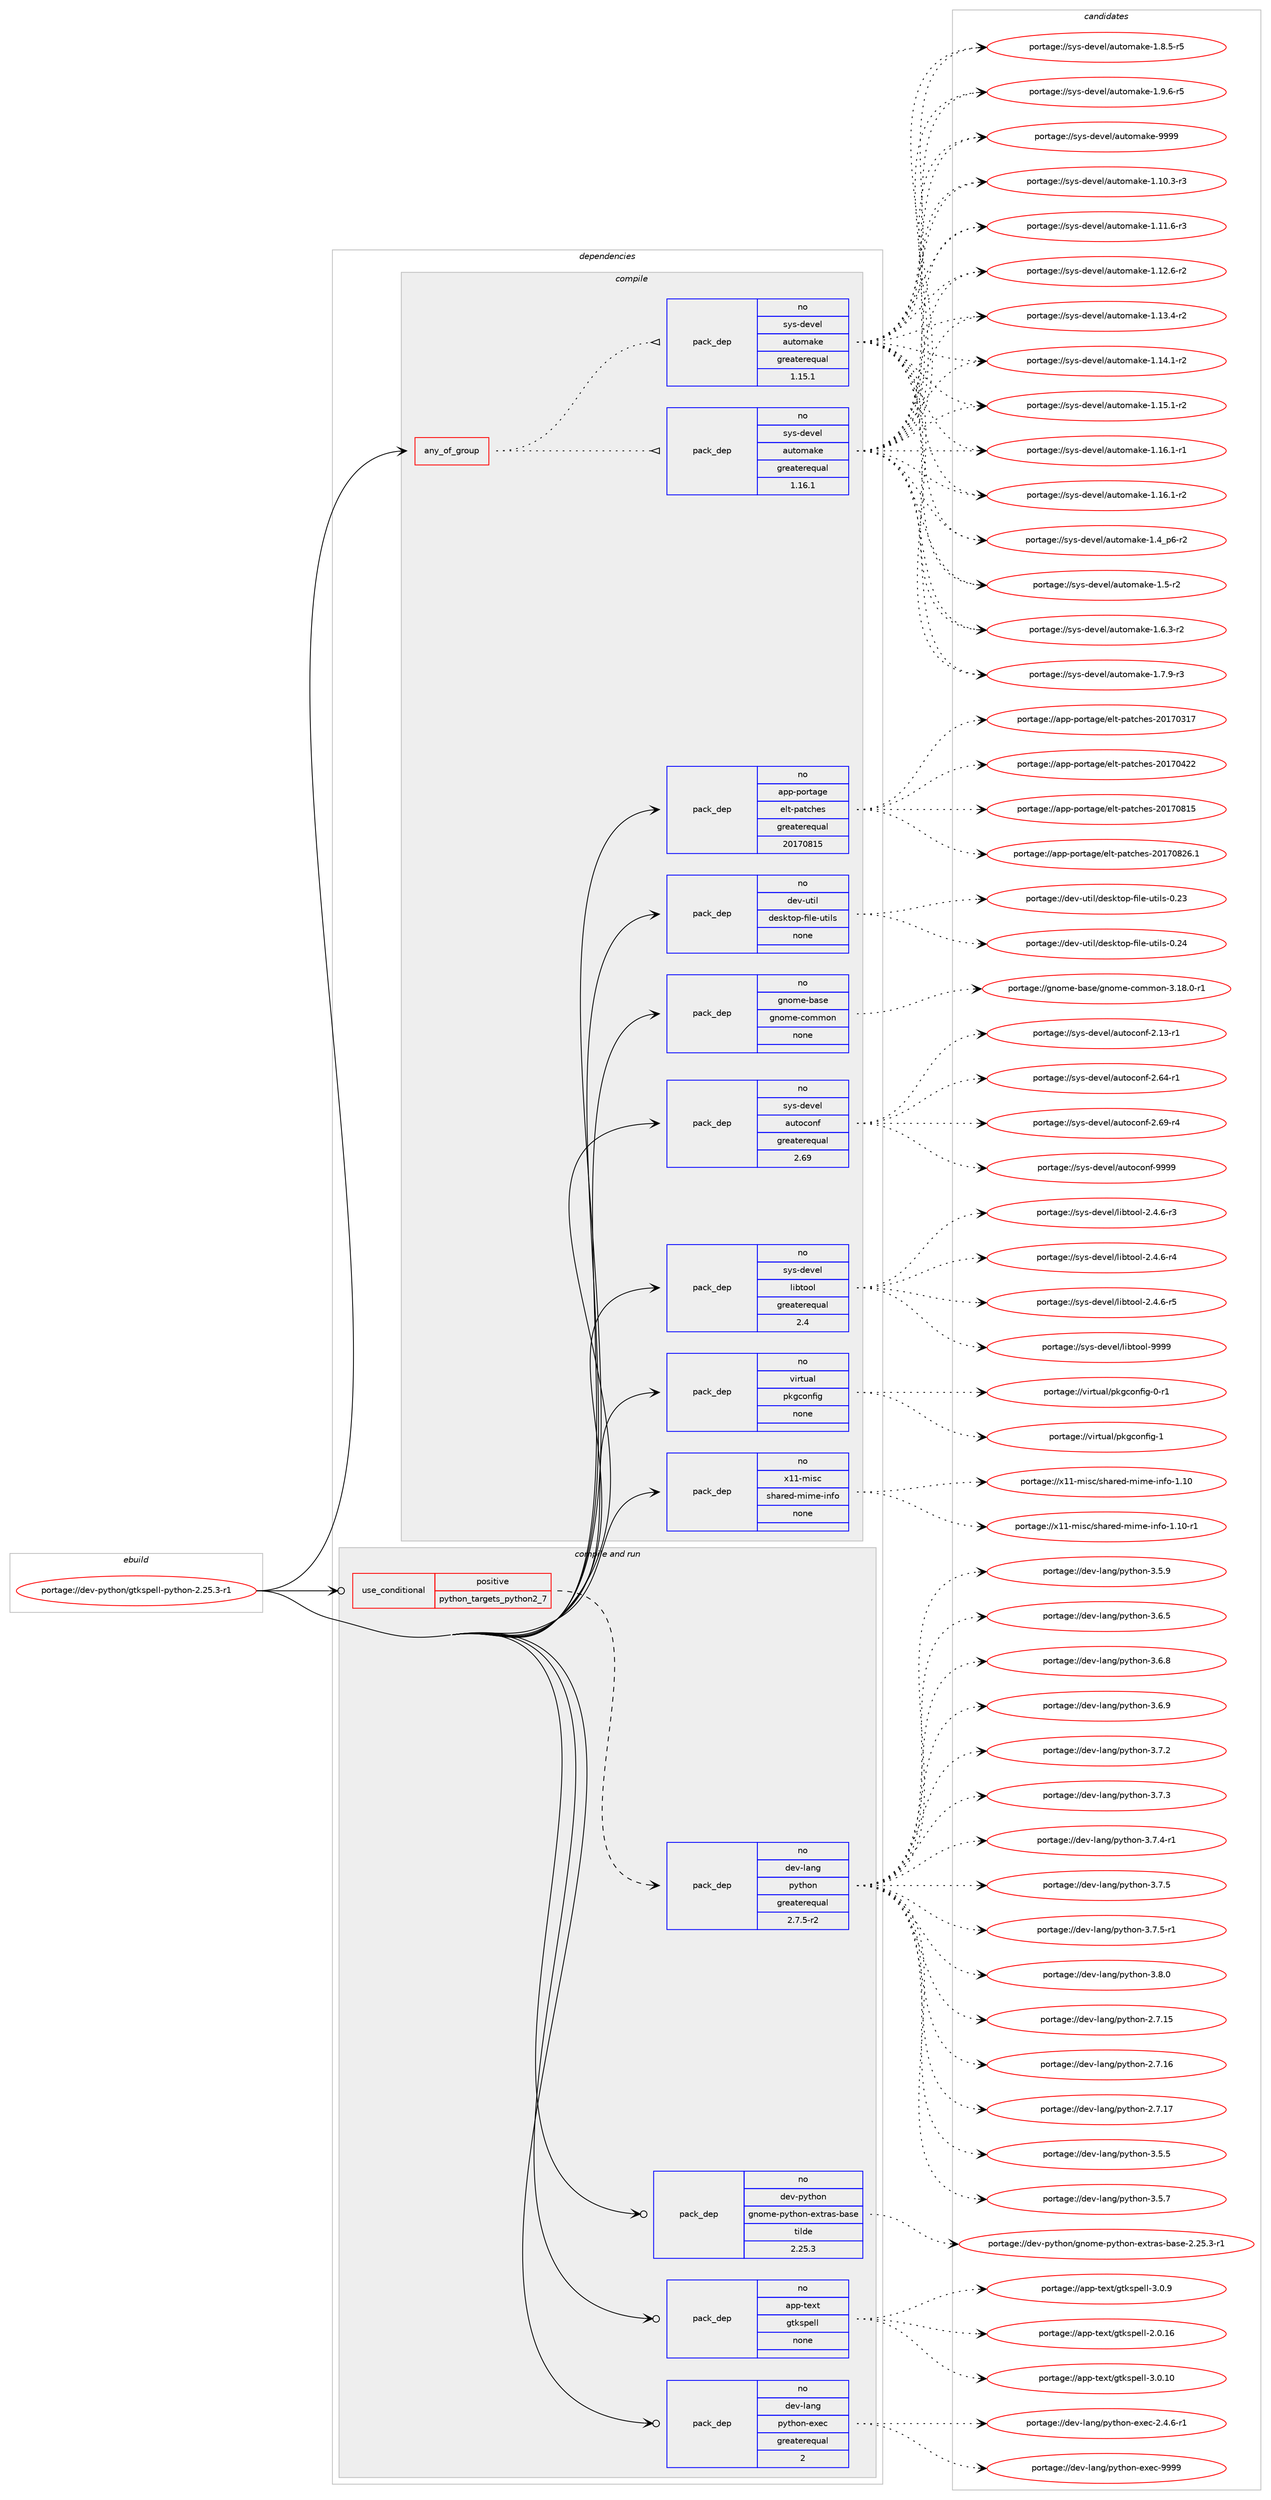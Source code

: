 digraph prolog {

# *************
# Graph options
# *************

newrank=true;
concentrate=true;
compound=true;
graph [rankdir=LR,fontname=Helvetica,fontsize=10,ranksep=1.5];#, ranksep=2.5, nodesep=0.2];
edge  [arrowhead=vee];
node  [fontname=Helvetica,fontsize=10];

# **********
# The ebuild
# **********

subgraph cluster_leftcol {
color=gray;
rank=same;
label=<<i>ebuild</i>>;
id [label="portage://dev-python/gtkspell-python-2.25.3-r1", color=red, width=4, href="../dev-python/gtkspell-python-2.25.3-r1.svg"];
}

# ****************
# The dependencies
# ****************

subgraph cluster_midcol {
color=gray;
label=<<i>dependencies</i>>;
subgraph cluster_compile {
fillcolor="#eeeeee";
style=filled;
label=<<i>compile</i>>;
subgraph any3252 {
dependency142799 [label=<<TABLE BORDER="0" CELLBORDER="1" CELLSPACING="0" CELLPADDING="4"><TR><TD CELLPADDING="10">any_of_group</TD></TR></TABLE>>, shape=none, color=red];subgraph pack109878 {
dependency142800 [label=<<TABLE BORDER="0" CELLBORDER="1" CELLSPACING="0" CELLPADDING="4" WIDTH="220"><TR><TD ROWSPAN="6" CELLPADDING="30">pack_dep</TD></TR><TR><TD WIDTH="110">no</TD></TR><TR><TD>sys-devel</TD></TR><TR><TD>automake</TD></TR><TR><TD>greaterequal</TD></TR><TR><TD>1.16.1</TD></TR></TABLE>>, shape=none, color=blue];
}
dependency142799:e -> dependency142800:w [weight=20,style="dotted",arrowhead="oinv"];
subgraph pack109879 {
dependency142801 [label=<<TABLE BORDER="0" CELLBORDER="1" CELLSPACING="0" CELLPADDING="4" WIDTH="220"><TR><TD ROWSPAN="6" CELLPADDING="30">pack_dep</TD></TR><TR><TD WIDTH="110">no</TD></TR><TR><TD>sys-devel</TD></TR><TR><TD>automake</TD></TR><TR><TD>greaterequal</TD></TR><TR><TD>1.15.1</TD></TR></TABLE>>, shape=none, color=blue];
}
dependency142799:e -> dependency142801:w [weight=20,style="dotted",arrowhead="oinv"];
}
id:e -> dependency142799:w [weight=20,style="solid",arrowhead="vee"];
subgraph pack109880 {
dependency142802 [label=<<TABLE BORDER="0" CELLBORDER="1" CELLSPACING="0" CELLPADDING="4" WIDTH="220"><TR><TD ROWSPAN="6" CELLPADDING="30">pack_dep</TD></TR><TR><TD WIDTH="110">no</TD></TR><TR><TD>app-portage</TD></TR><TR><TD>elt-patches</TD></TR><TR><TD>greaterequal</TD></TR><TR><TD>20170815</TD></TR></TABLE>>, shape=none, color=blue];
}
id:e -> dependency142802:w [weight=20,style="solid",arrowhead="vee"];
subgraph pack109881 {
dependency142803 [label=<<TABLE BORDER="0" CELLBORDER="1" CELLSPACING="0" CELLPADDING="4" WIDTH="220"><TR><TD ROWSPAN="6" CELLPADDING="30">pack_dep</TD></TR><TR><TD WIDTH="110">no</TD></TR><TR><TD>dev-util</TD></TR><TR><TD>desktop-file-utils</TD></TR><TR><TD>none</TD></TR><TR><TD></TD></TR></TABLE>>, shape=none, color=blue];
}
id:e -> dependency142803:w [weight=20,style="solid",arrowhead="vee"];
subgraph pack109882 {
dependency142804 [label=<<TABLE BORDER="0" CELLBORDER="1" CELLSPACING="0" CELLPADDING="4" WIDTH="220"><TR><TD ROWSPAN="6" CELLPADDING="30">pack_dep</TD></TR><TR><TD WIDTH="110">no</TD></TR><TR><TD>gnome-base</TD></TR><TR><TD>gnome-common</TD></TR><TR><TD>none</TD></TR><TR><TD></TD></TR></TABLE>>, shape=none, color=blue];
}
id:e -> dependency142804:w [weight=20,style="solid",arrowhead="vee"];
subgraph pack109883 {
dependency142805 [label=<<TABLE BORDER="0" CELLBORDER="1" CELLSPACING="0" CELLPADDING="4" WIDTH="220"><TR><TD ROWSPAN="6" CELLPADDING="30">pack_dep</TD></TR><TR><TD WIDTH="110">no</TD></TR><TR><TD>sys-devel</TD></TR><TR><TD>autoconf</TD></TR><TR><TD>greaterequal</TD></TR><TR><TD>2.69</TD></TR></TABLE>>, shape=none, color=blue];
}
id:e -> dependency142805:w [weight=20,style="solid",arrowhead="vee"];
subgraph pack109884 {
dependency142806 [label=<<TABLE BORDER="0" CELLBORDER="1" CELLSPACING="0" CELLPADDING="4" WIDTH="220"><TR><TD ROWSPAN="6" CELLPADDING="30">pack_dep</TD></TR><TR><TD WIDTH="110">no</TD></TR><TR><TD>sys-devel</TD></TR><TR><TD>libtool</TD></TR><TR><TD>greaterequal</TD></TR><TR><TD>2.4</TD></TR></TABLE>>, shape=none, color=blue];
}
id:e -> dependency142806:w [weight=20,style="solid",arrowhead="vee"];
subgraph pack109885 {
dependency142807 [label=<<TABLE BORDER="0" CELLBORDER="1" CELLSPACING="0" CELLPADDING="4" WIDTH="220"><TR><TD ROWSPAN="6" CELLPADDING="30">pack_dep</TD></TR><TR><TD WIDTH="110">no</TD></TR><TR><TD>virtual</TD></TR><TR><TD>pkgconfig</TD></TR><TR><TD>none</TD></TR><TR><TD></TD></TR></TABLE>>, shape=none, color=blue];
}
id:e -> dependency142807:w [weight=20,style="solid",arrowhead="vee"];
subgraph pack109886 {
dependency142808 [label=<<TABLE BORDER="0" CELLBORDER="1" CELLSPACING="0" CELLPADDING="4" WIDTH="220"><TR><TD ROWSPAN="6" CELLPADDING="30">pack_dep</TD></TR><TR><TD WIDTH="110">no</TD></TR><TR><TD>x11-misc</TD></TR><TR><TD>shared-mime-info</TD></TR><TR><TD>none</TD></TR><TR><TD></TD></TR></TABLE>>, shape=none, color=blue];
}
id:e -> dependency142808:w [weight=20,style="solid",arrowhead="vee"];
}
subgraph cluster_compileandrun {
fillcolor="#eeeeee";
style=filled;
label=<<i>compile and run</i>>;
subgraph cond29602 {
dependency142809 [label=<<TABLE BORDER="0" CELLBORDER="1" CELLSPACING="0" CELLPADDING="4"><TR><TD ROWSPAN="3" CELLPADDING="10">use_conditional</TD></TR><TR><TD>positive</TD></TR><TR><TD>python_targets_python2_7</TD></TR></TABLE>>, shape=none, color=red];
subgraph pack109887 {
dependency142810 [label=<<TABLE BORDER="0" CELLBORDER="1" CELLSPACING="0" CELLPADDING="4" WIDTH="220"><TR><TD ROWSPAN="6" CELLPADDING="30">pack_dep</TD></TR><TR><TD WIDTH="110">no</TD></TR><TR><TD>dev-lang</TD></TR><TR><TD>python</TD></TR><TR><TD>greaterequal</TD></TR><TR><TD>2.7.5-r2</TD></TR></TABLE>>, shape=none, color=blue];
}
dependency142809:e -> dependency142810:w [weight=20,style="dashed",arrowhead="vee"];
}
id:e -> dependency142809:w [weight=20,style="solid",arrowhead="odotvee"];
subgraph pack109888 {
dependency142811 [label=<<TABLE BORDER="0" CELLBORDER="1" CELLSPACING="0" CELLPADDING="4" WIDTH="220"><TR><TD ROWSPAN="6" CELLPADDING="30">pack_dep</TD></TR><TR><TD WIDTH="110">no</TD></TR><TR><TD>app-text</TD></TR><TR><TD>gtkspell</TD></TR><TR><TD>none</TD></TR><TR><TD></TD></TR></TABLE>>, shape=none, color=blue];
}
id:e -> dependency142811:w [weight=20,style="solid",arrowhead="odotvee"];
subgraph pack109889 {
dependency142812 [label=<<TABLE BORDER="0" CELLBORDER="1" CELLSPACING="0" CELLPADDING="4" WIDTH="220"><TR><TD ROWSPAN="6" CELLPADDING="30">pack_dep</TD></TR><TR><TD WIDTH="110">no</TD></TR><TR><TD>dev-lang</TD></TR><TR><TD>python-exec</TD></TR><TR><TD>greaterequal</TD></TR><TR><TD>2</TD></TR></TABLE>>, shape=none, color=blue];
}
id:e -> dependency142812:w [weight=20,style="solid",arrowhead="odotvee"];
subgraph pack109890 {
dependency142813 [label=<<TABLE BORDER="0" CELLBORDER="1" CELLSPACING="0" CELLPADDING="4" WIDTH="220"><TR><TD ROWSPAN="6" CELLPADDING="30">pack_dep</TD></TR><TR><TD WIDTH="110">no</TD></TR><TR><TD>dev-python</TD></TR><TR><TD>gnome-python-extras-base</TD></TR><TR><TD>tilde</TD></TR><TR><TD>2.25.3</TD></TR></TABLE>>, shape=none, color=blue];
}
id:e -> dependency142813:w [weight=20,style="solid",arrowhead="odotvee"];
}
subgraph cluster_run {
fillcolor="#eeeeee";
style=filled;
label=<<i>run</i>>;
}
}

# **************
# The candidates
# **************

subgraph cluster_choices {
rank=same;
color=gray;
label=<<i>candidates</i>>;

subgraph choice109878 {
color=black;
nodesep=1;
choiceportage11512111545100101118101108479711711611110997107101454946494846514511451 [label="portage://sys-devel/automake-1.10.3-r3", color=red, width=4,href="../sys-devel/automake-1.10.3-r3.svg"];
choiceportage11512111545100101118101108479711711611110997107101454946494946544511451 [label="portage://sys-devel/automake-1.11.6-r3", color=red, width=4,href="../sys-devel/automake-1.11.6-r3.svg"];
choiceportage11512111545100101118101108479711711611110997107101454946495046544511450 [label="portage://sys-devel/automake-1.12.6-r2", color=red, width=4,href="../sys-devel/automake-1.12.6-r2.svg"];
choiceportage11512111545100101118101108479711711611110997107101454946495146524511450 [label="portage://sys-devel/automake-1.13.4-r2", color=red, width=4,href="../sys-devel/automake-1.13.4-r2.svg"];
choiceportage11512111545100101118101108479711711611110997107101454946495246494511450 [label="portage://sys-devel/automake-1.14.1-r2", color=red, width=4,href="../sys-devel/automake-1.14.1-r2.svg"];
choiceportage11512111545100101118101108479711711611110997107101454946495346494511450 [label="portage://sys-devel/automake-1.15.1-r2", color=red, width=4,href="../sys-devel/automake-1.15.1-r2.svg"];
choiceportage11512111545100101118101108479711711611110997107101454946495446494511449 [label="portage://sys-devel/automake-1.16.1-r1", color=red, width=4,href="../sys-devel/automake-1.16.1-r1.svg"];
choiceportage11512111545100101118101108479711711611110997107101454946495446494511450 [label="portage://sys-devel/automake-1.16.1-r2", color=red, width=4,href="../sys-devel/automake-1.16.1-r2.svg"];
choiceportage115121115451001011181011084797117116111109971071014549465295112544511450 [label="portage://sys-devel/automake-1.4_p6-r2", color=red, width=4,href="../sys-devel/automake-1.4_p6-r2.svg"];
choiceportage11512111545100101118101108479711711611110997107101454946534511450 [label="portage://sys-devel/automake-1.5-r2", color=red, width=4,href="../sys-devel/automake-1.5-r2.svg"];
choiceportage115121115451001011181011084797117116111109971071014549465446514511450 [label="portage://sys-devel/automake-1.6.3-r2", color=red, width=4,href="../sys-devel/automake-1.6.3-r2.svg"];
choiceportage115121115451001011181011084797117116111109971071014549465546574511451 [label="portage://sys-devel/automake-1.7.9-r3", color=red, width=4,href="../sys-devel/automake-1.7.9-r3.svg"];
choiceportage115121115451001011181011084797117116111109971071014549465646534511453 [label="portage://sys-devel/automake-1.8.5-r5", color=red, width=4,href="../sys-devel/automake-1.8.5-r5.svg"];
choiceportage115121115451001011181011084797117116111109971071014549465746544511453 [label="portage://sys-devel/automake-1.9.6-r5", color=red, width=4,href="../sys-devel/automake-1.9.6-r5.svg"];
choiceportage115121115451001011181011084797117116111109971071014557575757 [label="portage://sys-devel/automake-9999", color=red, width=4,href="../sys-devel/automake-9999.svg"];
dependency142800:e -> choiceportage11512111545100101118101108479711711611110997107101454946494846514511451:w [style=dotted,weight="100"];
dependency142800:e -> choiceportage11512111545100101118101108479711711611110997107101454946494946544511451:w [style=dotted,weight="100"];
dependency142800:e -> choiceportage11512111545100101118101108479711711611110997107101454946495046544511450:w [style=dotted,weight="100"];
dependency142800:e -> choiceportage11512111545100101118101108479711711611110997107101454946495146524511450:w [style=dotted,weight="100"];
dependency142800:e -> choiceportage11512111545100101118101108479711711611110997107101454946495246494511450:w [style=dotted,weight="100"];
dependency142800:e -> choiceportage11512111545100101118101108479711711611110997107101454946495346494511450:w [style=dotted,weight="100"];
dependency142800:e -> choiceportage11512111545100101118101108479711711611110997107101454946495446494511449:w [style=dotted,weight="100"];
dependency142800:e -> choiceportage11512111545100101118101108479711711611110997107101454946495446494511450:w [style=dotted,weight="100"];
dependency142800:e -> choiceportage115121115451001011181011084797117116111109971071014549465295112544511450:w [style=dotted,weight="100"];
dependency142800:e -> choiceportage11512111545100101118101108479711711611110997107101454946534511450:w [style=dotted,weight="100"];
dependency142800:e -> choiceportage115121115451001011181011084797117116111109971071014549465446514511450:w [style=dotted,weight="100"];
dependency142800:e -> choiceportage115121115451001011181011084797117116111109971071014549465546574511451:w [style=dotted,weight="100"];
dependency142800:e -> choiceportage115121115451001011181011084797117116111109971071014549465646534511453:w [style=dotted,weight="100"];
dependency142800:e -> choiceportage115121115451001011181011084797117116111109971071014549465746544511453:w [style=dotted,weight="100"];
dependency142800:e -> choiceportage115121115451001011181011084797117116111109971071014557575757:w [style=dotted,weight="100"];
}
subgraph choice109879 {
color=black;
nodesep=1;
choiceportage11512111545100101118101108479711711611110997107101454946494846514511451 [label="portage://sys-devel/automake-1.10.3-r3", color=red, width=4,href="../sys-devel/automake-1.10.3-r3.svg"];
choiceportage11512111545100101118101108479711711611110997107101454946494946544511451 [label="portage://sys-devel/automake-1.11.6-r3", color=red, width=4,href="../sys-devel/automake-1.11.6-r3.svg"];
choiceportage11512111545100101118101108479711711611110997107101454946495046544511450 [label="portage://sys-devel/automake-1.12.6-r2", color=red, width=4,href="../sys-devel/automake-1.12.6-r2.svg"];
choiceportage11512111545100101118101108479711711611110997107101454946495146524511450 [label="portage://sys-devel/automake-1.13.4-r2", color=red, width=4,href="../sys-devel/automake-1.13.4-r2.svg"];
choiceportage11512111545100101118101108479711711611110997107101454946495246494511450 [label="portage://sys-devel/automake-1.14.1-r2", color=red, width=4,href="../sys-devel/automake-1.14.1-r2.svg"];
choiceportage11512111545100101118101108479711711611110997107101454946495346494511450 [label="portage://sys-devel/automake-1.15.1-r2", color=red, width=4,href="../sys-devel/automake-1.15.1-r2.svg"];
choiceportage11512111545100101118101108479711711611110997107101454946495446494511449 [label="portage://sys-devel/automake-1.16.1-r1", color=red, width=4,href="../sys-devel/automake-1.16.1-r1.svg"];
choiceportage11512111545100101118101108479711711611110997107101454946495446494511450 [label="portage://sys-devel/automake-1.16.1-r2", color=red, width=4,href="../sys-devel/automake-1.16.1-r2.svg"];
choiceportage115121115451001011181011084797117116111109971071014549465295112544511450 [label="portage://sys-devel/automake-1.4_p6-r2", color=red, width=4,href="../sys-devel/automake-1.4_p6-r2.svg"];
choiceportage11512111545100101118101108479711711611110997107101454946534511450 [label="portage://sys-devel/automake-1.5-r2", color=red, width=4,href="../sys-devel/automake-1.5-r2.svg"];
choiceportage115121115451001011181011084797117116111109971071014549465446514511450 [label="portage://sys-devel/automake-1.6.3-r2", color=red, width=4,href="../sys-devel/automake-1.6.3-r2.svg"];
choiceportage115121115451001011181011084797117116111109971071014549465546574511451 [label="portage://sys-devel/automake-1.7.9-r3", color=red, width=4,href="../sys-devel/automake-1.7.9-r3.svg"];
choiceportage115121115451001011181011084797117116111109971071014549465646534511453 [label="portage://sys-devel/automake-1.8.5-r5", color=red, width=4,href="../sys-devel/automake-1.8.5-r5.svg"];
choiceportage115121115451001011181011084797117116111109971071014549465746544511453 [label="portage://sys-devel/automake-1.9.6-r5", color=red, width=4,href="../sys-devel/automake-1.9.6-r5.svg"];
choiceportage115121115451001011181011084797117116111109971071014557575757 [label="portage://sys-devel/automake-9999", color=red, width=4,href="../sys-devel/automake-9999.svg"];
dependency142801:e -> choiceportage11512111545100101118101108479711711611110997107101454946494846514511451:w [style=dotted,weight="100"];
dependency142801:e -> choiceportage11512111545100101118101108479711711611110997107101454946494946544511451:w [style=dotted,weight="100"];
dependency142801:e -> choiceportage11512111545100101118101108479711711611110997107101454946495046544511450:w [style=dotted,weight="100"];
dependency142801:e -> choiceportage11512111545100101118101108479711711611110997107101454946495146524511450:w [style=dotted,weight="100"];
dependency142801:e -> choiceportage11512111545100101118101108479711711611110997107101454946495246494511450:w [style=dotted,weight="100"];
dependency142801:e -> choiceportage11512111545100101118101108479711711611110997107101454946495346494511450:w [style=dotted,weight="100"];
dependency142801:e -> choiceportage11512111545100101118101108479711711611110997107101454946495446494511449:w [style=dotted,weight="100"];
dependency142801:e -> choiceportage11512111545100101118101108479711711611110997107101454946495446494511450:w [style=dotted,weight="100"];
dependency142801:e -> choiceportage115121115451001011181011084797117116111109971071014549465295112544511450:w [style=dotted,weight="100"];
dependency142801:e -> choiceportage11512111545100101118101108479711711611110997107101454946534511450:w [style=dotted,weight="100"];
dependency142801:e -> choiceportage115121115451001011181011084797117116111109971071014549465446514511450:w [style=dotted,weight="100"];
dependency142801:e -> choiceportage115121115451001011181011084797117116111109971071014549465546574511451:w [style=dotted,weight="100"];
dependency142801:e -> choiceportage115121115451001011181011084797117116111109971071014549465646534511453:w [style=dotted,weight="100"];
dependency142801:e -> choiceportage115121115451001011181011084797117116111109971071014549465746544511453:w [style=dotted,weight="100"];
dependency142801:e -> choiceportage115121115451001011181011084797117116111109971071014557575757:w [style=dotted,weight="100"];
}
subgraph choice109880 {
color=black;
nodesep=1;
choiceportage97112112451121111141169710310147101108116451129711699104101115455048495548514955 [label="portage://app-portage/elt-patches-20170317", color=red, width=4,href="../app-portage/elt-patches-20170317.svg"];
choiceportage97112112451121111141169710310147101108116451129711699104101115455048495548525050 [label="portage://app-portage/elt-patches-20170422", color=red, width=4,href="../app-portage/elt-patches-20170422.svg"];
choiceportage97112112451121111141169710310147101108116451129711699104101115455048495548564953 [label="portage://app-portage/elt-patches-20170815", color=red, width=4,href="../app-portage/elt-patches-20170815.svg"];
choiceportage971121124511211111411697103101471011081164511297116991041011154550484955485650544649 [label="portage://app-portage/elt-patches-20170826.1", color=red, width=4,href="../app-portage/elt-patches-20170826.1.svg"];
dependency142802:e -> choiceportage97112112451121111141169710310147101108116451129711699104101115455048495548514955:w [style=dotted,weight="100"];
dependency142802:e -> choiceportage97112112451121111141169710310147101108116451129711699104101115455048495548525050:w [style=dotted,weight="100"];
dependency142802:e -> choiceportage97112112451121111141169710310147101108116451129711699104101115455048495548564953:w [style=dotted,weight="100"];
dependency142802:e -> choiceportage971121124511211111411697103101471011081164511297116991041011154550484955485650544649:w [style=dotted,weight="100"];
}
subgraph choice109881 {
color=black;
nodesep=1;
choiceportage100101118451171161051084710010111510711611111245102105108101451171161051081154548465051 [label="portage://dev-util/desktop-file-utils-0.23", color=red, width=4,href="../dev-util/desktop-file-utils-0.23.svg"];
choiceportage100101118451171161051084710010111510711611111245102105108101451171161051081154548465052 [label="portage://dev-util/desktop-file-utils-0.24", color=red, width=4,href="../dev-util/desktop-file-utils-0.24.svg"];
dependency142803:e -> choiceportage100101118451171161051084710010111510711611111245102105108101451171161051081154548465051:w [style=dotted,weight="100"];
dependency142803:e -> choiceportage100101118451171161051084710010111510711611111245102105108101451171161051081154548465052:w [style=dotted,weight="100"];
}
subgraph choice109882 {
color=black;
nodesep=1;
choiceportage103110111109101459897115101471031101111091014599111109109111110455146495646484511449 [label="portage://gnome-base/gnome-common-3.18.0-r1", color=red, width=4,href="../gnome-base/gnome-common-3.18.0-r1.svg"];
dependency142804:e -> choiceportage103110111109101459897115101471031101111091014599111109109111110455146495646484511449:w [style=dotted,weight="100"];
}
subgraph choice109883 {
color=black;
nodesep=1;
choiceportage1151211154510010111810110847971171161119911111010245504649514511449 [label="portage://sys-devel/autoconf-2.13-r1", color=red, width=4,href="../sys-devel/autoconf-2.13-r1.svg"];
choiceportage1151211154510010111810110847971171161119911111010245504654524511449 [label="portage://sys-devel/autoconf-2.64-r1", color=red, width=4,href="../sys-devel/autoconf-2.64-r1.svg"];
choiceportage1151211154510010111810110847971171161119911111010245504654574511452 [label="portage://sys-devel/autoconf-2.69-r4", color=red, width=4,href="../sys-devel/autoconf-2.69-r4.svg"];
choiceportage115121115451001011181011084797117116111991111101024557575757 [label="portage://sys-devel/autoconf-9999", color=red, width=4,href="../sys-devel/autoconf-9999.svg"];
dependency142805:e -> choiceportage1151211154510010111810110847971171161119911111010245504649514511449:w [style=dotted,weight="100"];
dependency142805:e -> choiceportage1151211154510010111810110847971171161119911111010245504654524511449:w [style=dotted,weight="100"];
dependency142805:e -> choiceportage1151211154510010111810110847971171161119911111010245504654574511452:w [style=dotted,weight="100"];
dependency142805:e -> choiceportage115121115451001011181011084797117116111991111101024557575757:w [style=dotted,weight="100"];
}
subgraph choice109884 {
color=black;
nodesep=1;
choiceportage1151211154510010111810110847108105981161111111084550465246544511451 [label="portage://sys-devel/libtool-2.4.6-r3", color=red, width=4,href="../sys-devel/libtool-2.4.6-r3.svg"];
choiceportage1151211154510010111810110847108105981161111111084550465246544511452 [label="portage://sys-devel/libtool-2.4.6-r4", color=red, width=4,href="../sys-devel/libtool-2.4.6-r4.svg"];
choiceportage1151211154510010111810110847108105981161111111084550465246544511453 [label="portage://sys-devel/libtool-2.4.6-r5", color=red, width=4,href="../sys-devel/libtool-2.4.6-r5.svg"];
choiceportage1151211154510010111810110847108105981161111111084557575757 [label="portage://sys-devel/libtool-9999", color=red, width=4,href="../sys-devel/libtool-9999.svg"];
dependency142806:e -> choiceportage1151211154510010111810110847108105981161111111084550465246544511451:w [style=dotted,weight="100"];
dependency142806:e -> choiceportage1151211154510010111810110847108105981161111111084550465246544511452:w [style=dotted,weight="100"];
dependency142806:e -> choiceportage1151211154510010111810110847108105981161111111084550465246544511453:w [style=dotted,weight="100"];
dependency142806:e -> choiceportage1151211154510010111810110847108105981161111111084557575757:w [style=dotted,weight="100"];
}
subgraph choice109885 {
color=black;
nodesep=1;
choiceportage11810511411611797108471121071039911111010210510345484511449 [label="portage://virtual/pkgconfig-0-r1", color=red, width=4,href="../virtual/pkgconfig-0-r1.svg"];
choiceportage1181051141161179710847112107103991111101021051034549 [label="portage://virtual/pkgconfig-1", color=red, width=4,href="../virtual/pkgconfig-1.svg"];
dependency142807:e -> choiceportage11810511411611797108471121071039911111010210510345484511449:w [style=dotted,weight="100"];
dependency142807:e -> choiceportage1181051141161179710847112107103991111101021051034549:w [style=dotted,weight="100"];
}
subgraph choice109886 {
color=black;
nodesep=1;
choiceportage12049494510910511599471151049711410110045109105109101451051101021114549464948 [label="portage://x11-misc/shared-mime-info-1.10", color=red, width=4,href="../x11-misc/shared-mime-info-1.10.svg"];
choiceportage120494945109105115994711510497114101100451091051091014510511010211145494649484511449 [label="portage://x11-misc/shared-mime-info-1.10-r1", color=red, width=4,href="../x11-misc/shared-mime-info-1.10-r1.svg"];
dependency142808:e -> choiceportage12049494510910511599471151049711410110045109105109101451051101021114549464948:w [style=dotted,weight="100"];
dependency142808:e -> choiceportage120494945109105115994711510497114101100451091051091014510511010211145494649484511449:w [style=dotted,weight="100"];
}
subgraph choice109887 {
color=black;
nodesep=1;
choiceportage10010111845108971101034711212111610411111045504655464953 [label="portage://dev-lang/python-2.7.15", color=red, width=4,href="../dev-lang/python-2.7.15.svg"];
choiceportage10010111845108971101034711212111610411111045504655464954 [label="portage://dev-lang/python-2.7.16", color=red, width=4,href="../dev-lang/python-2.7.16.svg"];
choiceportage10010111845108971101034711212111610411111045504655464955 [label="portage://dev-lang/python-2.7.17", color=red, width=4,href="../dev-lang/python-2.7.17.svg"];
choiceportage100101118451089711010347112121116104111110455146534653 [label="portage://dev-lang/python-3.5.5", color=red, width=4,href="../dev-lang/python-3.5.5.svg"];
choiceportage100101118451089711010347112121116104111110455146534655 [label="portage://dev-lang/python-3.5.7", color=red, width=4,href="../dev-lang/python-3.5.7.svg"];
choiceportage100101118451089711010347112121116104111110455146534657 [label="portage://dev-lang/python-3.5.9", color=red, width=4,href="../dev-lang/python-3.5.9.svg"];
choiceportage100101118451089711010347112121116104111110455146544653 [label="portage://dev-lang/python-3.6.5", color=red, width=4,href="../dev-lang/python-3.6.5.svg"];
choiceportage100101118451089711010347112121116104111110455146544656 [label="portage://dev-lang/python-3.6.8", color=red, width=4,href="../dev-lang/python-3.6.8.svg"];
choiceportage100101118451089711010347112121116104111110455146544657 [label="portage://dev-lang/python-3.6.9", color=red, width=4,href="../dev-lang/python-3.6.9.svg"];
choiceportage100101118451089711010347112121116104111110455146554650 [label="portage://dev-lang/python-3.7.2", color=red, width=4,href="../dev-lang/python-3.7.2.svg"];
choiceportage100101118451089711010347112121116104111110455146554651 [label="portage://dev-lang/python-3.7.3", color=red, width=4,href="../dev-lang/python-3.7.3.svg"];
choiceportage1001011184510897110103471121211161041111104551465546524511449 [label="portage://dev-lang/python-3.7.4-r1", color=red, width=4,href="../dev-lang/python-3.7.4-r1.svg"];
choiceportage100101118451089711010347112121116104111110455146554653 [label="portage://dev-lang/python-3.7.5", color=red, width=4,href="../dev-lang/python-3.7.5.svg"];
choiceportage1001011184510897110103471121211161041111104551465546534511449 [label="portage://dev-lang/python-3.7.5-r1", color=red, width=4,href="../dev-lang/python-3.7.5-r1.svg"];
choiceportage100101118451089711010347112121116104111110455146564648 [label="portage://dev-lang/python-3.8.0", color=red, width=4,href="../dev-lang/python-3.8.0.svg"];
dependency142810:e -> choiceportage10010111845108971101034711212111610411111045504655464953:w [style=dotted,weight="100"];
dependency142810:e -> choiceportage10010111845108971101034711212111610411111045504655464954:w [style=dotted,weight="100"];
dependency142810:e -> choiceportage10010111845108971101034711212111610411111045504655464955:w [style=dotted,weight="100"];
dependency142810:e -> choiceportage100101118451089711010347112121116104111110455146534653:w [style=dotted,weight="100"];
dependency142810:e -> choiceportage100101118451089711010347112121116104111110455146534655:w [style=dotted,weight="100"];
dependency142810:e -> choiceportage100101118451089711010347112121116104111110455146534657:w [style=dotted,weight="100"];
dependency142810:e -> choiceportage100101118451089711010347112121116104111110455146544653:w [style=dotted,weight="100"];
dependency142810:e -> choiceportage100101118451089711010347112121116104111110455146544656:w [style=dotted,weight="100"];
dependency142810:e -> choiceportage100101118451089711010347112121116104111110455146544657:w [style=dotted,weight="100"];
dependency142810:e -> choiceportage100101118451089711010347112121116104111110455146554650:w [style=dotted,weight="100"];
dependency142810:e -> choiceportage100101118451089711010347112121116104111110455146554651:w [style=dotted,weight="100"];
dependency142810:e -> choiceportage1001011184510897110103471121211161041111104551465546524511449:w [style=dotted,weight="100"];
dependency142810:e -> choiceportage100101118451089711010347112121116104111110455146554653:w [style=dotted,weight="100"];
dependency142810:e -> choiceportage1001011184510897110103471121211161041111104551465546534511449:w [style=dotted,weight="100"];
dependency142810:e -> choiceportage100101118451089711010347112121116104111110455146564648:w [style=dotted,weight="100"];
}
subgraph choice109888 {
color=black;
nodesep=1;
choiceportage97112112451161011201164710311610711511210110810845504648464954 [label="portage://app-text/gtkspell-2.0.16", color=red, width=4,href="../app-text/gtkspell-2.0.16.svg"];
choiceportage97112112451161011201164710311610711511210110810845514648464948 [label="portage://app-text/gtkspell-3.0.10", color=red, width=4,href="../app-text/gtkspell-3.0.10.svg"];
choiceportage971121124511610112011647103116107115112101108108455146484657 [label="portage://app-text/gtkspell-3.0.9", color=red, width=4,href="../app-text/gtkspell-3.0.9.svg"];
dependency142811:e -> choiceportage97112112451161011201164710311610711511210110810845504648464954:w [style=dotted,weight="100"];
dependency142811:e -> choiceportage97112112451161011201164710311610711511210110810845514648464948:w [style=dotted,weight="100"];
dependency142811:e -> choiceportage971121124511610112011647103116107115112101108108455146484657:w [style=dotted,weight="100"];
}
subgraph choice109889 {
color=black;
nodesep=1;
choiceportage10010111845108971101034711212111610411111045101120101994550465246544511449 [label="portage://dev-lang/python-exec-2.4.6-r1", color=red, width=4,href="../dev-lang/python-exec-2.4.6-r1.svg"];
choiceportage10010111845108971101034711212111610411111045101120101994557575757 [label="portage://dev-lang/python-exec-9999", color=red, width=4,href="../dev-lang/python-exec-9999.svg"];
dependency142812:e -> choiceportage10010111845108971101034711212111610411111045101120101994550465246544511449:w [style=dotted,weight="100"];
dependency142812:e -> choiceportage10010111845108971101034711212111610411111045101120101994557575757:w [style=dotted,weight="100"];
}
subgraph choice109890 {
color=black;
nodesep=1;
choiceportage1001011184511212111610411111047103110111109101451121211161041111104510112011611497115459897115101455046505346514511449 [label="portage://dev-python/gnome-python-extras-base-2.25.3-r1", color=red, width=4,href="../dev-python/gnome-python-extras-base-2.25.3-r1.svg"];
dependency142813:e -> choiceportage1001011184511212111610411111047103110111109101451121211161041111104510112011611497115459897115101455046505346514511449:w [style=dotted,weight="100"];
}
}

}
